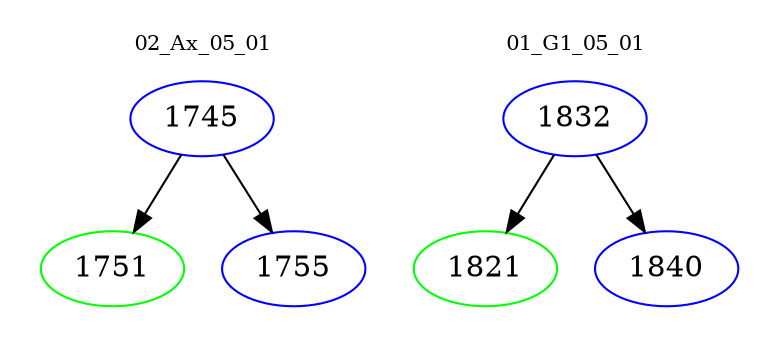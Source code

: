 digraph{
subgraph cluster_0 {
color = white
label = "02_Ax_05_01";
fontsize=10;
T0_1745 [label="1745", color="blue"]
T0_1745 -> T0_1751 [color="black"]
T0_1751 [label="1751", color="green"]
T0_1745 -> T0_1755 [color="black"]
T0_1755 [label="1755", color="blue"]
}
subgraph cluster_1 {
color = white
label = "01_G1_05_01";
fontsize=10;
T1_1832 [label="1832", color="blue"]
T1_1832 -> T1_1821 [color="black"]
T1_1821 [label="1821", color="green"]
T1_1832 -> T1_1840 [color="black"]
T1_1840 [label="1840", color="blue"]
}
}
